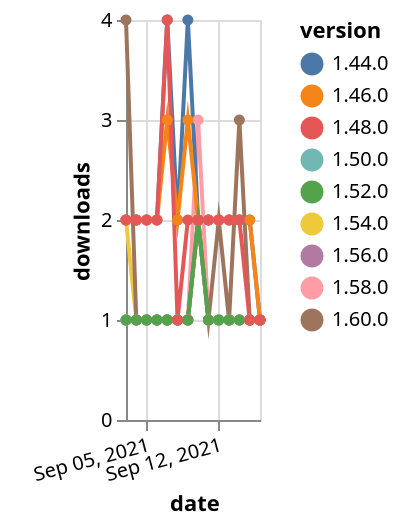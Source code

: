 {"$schema": "https://vega.github.io/schema/vega-lite/v5.json", "description": "A simple bar chart with embedded data.", "data": {"values": [{"date": "2021-09-03", "total": 173, "delta": 1, "version": "1.56.0"}, {"date": "2021-09-04", "total": 174, "delta": 1, "version": "1.56.0"}, {"date": "2021-09-05", "total": 175, "delta": 1, "version": "1.56.0"}, {"date": "2021-09-06", "total": 176, "delta": 1, "version": "1.56.0"}, {"date": "2021-09-07", "total": 177, "delta": 1, "version": "1.56.0"}, {"date": "2021-09-08", "total": 178, "delta": 1, "version": "1.56.0"}, {"date": "2021-09-09", "total": 179, "delta": 1, "version": "1.56.0"}, {"date": "2021-09-10", "total": 181, "delta": 2, "version": "1.56.0"}, {"date": "2021-09-11", "total": 182, "delta": 1, "version": "1.56.0"}, {"date": "2021-09-12", "total": 183, "delta": 1, "version": "1.56.0"}, {"date": "2021-09-13", "total": 184, "delta": 1, "version": "1.56.0"}, {"date": "2021-09-14", "total": 185, "delta": 1, "version": "1.56.0"}, {"date": "2021-09-15", "total": 186, "delta": 1, "version": "1.56.0"}, {"date": "2021-09-16", "total": 187, "delta": 1, "version": "1.56.0"}, {"date": "2021-09-03", "total": 192, "delta": 2, "version": "1.54.0"}, {"date": "2021-09-04", "total": 193, "delta": 1, "version": "1.54.0"}, {"date": "2021-09-05", "total": 194, "delta": 1, "version": "1.54.0"}, {"date": "2021-09-06", "total": 195, "delta": 1, "version": "1.54.0"}, {"date": "2021-09-07", "total": 196, "delta": 1, "version": "1.54.0"}, {"date": "2021-09-08", "total": 197, "delta": 1, "version": "1.54.0"}, {"date": "2021-09-09", "total": 198, "delta": 1, "version": "1.54.0"}, {"date": "2021-09-10", "total": 200, "delta": 2, "version": "1.54.0"}, {"date": "2021-09-11", "total": 201, "delta": 1, "version": "1.54.0"}, {"date": "2021-09-12", "total": 202, "delta": 1, "version": "1.54.0"}, {"date": "2021-09-13", "total": 203, "delta": 1, "version": "1.54.0"}, {"date": "2021-09-14", "total": 204, "delta": 1, "version": "1.54.0"}, {"date": "2021-09-15", "total": 205, "delta": 1, "version": "1.54.0"}, {"date": "2021-09-16", "total": 206, "delta": 1, "version": "1.54.0"}, {"date": "2021-09-03", "total": 206, "delta": 1, "version": "1.58.0"}, {"date": "2021-09-04", "total": 207, "delta": 1, "version": "1.58.0"}, {"date": "2021-09-05", "total": 208, "delta": 1, "version": "1.58.0"}, {"date": "2021-09-06", "total": 209, "delta": 1, "version": "1.58.0"}, {"date": "2021-09-07", "total": 210, "delta": 1, "version": "1.58.0"}, {"date": "2021-09-08", "total": 211, "delta": 1, "version": "1.58.0"}, {"date": "2021-09-09", "total": 212, "delta": 1, "version": "1.58.0"}, {"date": "2021-09-10", "total": 215, "delta": 3, "version": "1.58.0"}, {"date": "2021-09-11", "total": 216, "delta": 1, "version": "1.58.0"}, {"date": "2021-09-12", "total": 217, "delta": 1, "version": "1.58.0"}, {"date": "2021-09-13", "total": 218, "delta": 1, "version": "1.58.0"}, {"date": "2021-09-14", "total": 219, "delta": 1, "version": "1.58.0"}, {"date": "2021-09-15", "total": 220, "delta": 1, "version": "1.58.0"}, {"date": "2021-09-16", "total": 221, "delta": 1, "version": "1.58.0"}, {"date": "2021-09-03", "total": 255, "delta": 1, "version": "1.50.0"}, {"date": "2021-09-04", "total": 256, "delta": 1, "version": "1.50.0"}, {"date": "2021-09-05", "total": 257, "delta": 1, "version": "1.50.0"}, {"date": "2021-09-06", "total": 258, "delta": 1, "version": "1.50.0"}, {"date": "2021-09-07", "total": 259, "delta": 1, "version": "1.50.0"}, {"date": "2021-09-08", "total": 260, "delta": 1, "version": "1.50.0"}, {"date": "2021-09-09", "total": 261, "delta": 1, "version": "1.50.0"}, {"date": "2021-09-10", "total": 263, "delta": 2, "version": "1.50.0"}, {"date": "2021-09-11", "total": 264, "delta": 1, "version": "1.50.0"}, {"date": "2021-09-12", "total": 265, "delta": 1, "version": "1.50.0"}, {"date": "2021-09-13", "total": 266, "delta": 1, "version": "1.50.0"}, {"date": "2021-09-14", "total": 267, "delta": 1, "version": "1.50.0"}, {"date": "2021-09-15", "total": 268, "delta": 1, "version": "1.50.0"}, {"date": "2021-09-16", "total": 269, "delta": 1, "version": "1.50.0"}, {"date": "2021-09-03", "total": 3105, "delta": 2, "version": "1.44.0"}, {"date": "2021-09-04", "total": 3107, "delta": 2, "version": "1.44.0"}, {"date": "2021-09-05", "total": 3109, "delta": 2, "version": "1.44.0"}, {"date": "2021-09-06", "total": 3111, "delta": 2, "version": "1.44.0"}, {"date": "2021-09-07", "total": 3115, "delta": 4, "version": "1.44.0"}, {"date": "2021-09-08", "total": 3117, "delta": 2, "version": "1.44.0"}, {"date": "2021-09-09", "total": 3121, "delta": 4, "version": "1.44.0"}, {"date": "2021-09-10", "total": 3123, "delta": 2, "version": "1.44.0"}, {"date": "2021-09-11", "total": 3125, "delta": 2, "version": "1.44.0"}, {"date": "2021-09-12", "total": 3127, "delta": 2, "version": "1.44.0"}, {"date": "2021-09-13", "total": 3129, "delta": 2, "version": "1.44.0"}, {"date": "2021-09-14", "total": 3131, "delta": 2, "version": "1.44.0"}, {"date": "2021-09-15", "total": 3133, "delta": 2, "version": "1.44.0"}, {"date": "2021-09-16", "total": 3134, "delta": 1, "version": "1.44.0"}, {"date": "2021-09-03", "total": 132, "delta": 4, "version": "1.60.0"}, {"date": "2021-09-04", "total": 133, "delta": 1, "version": "1.60.0"}, {"date": "2021-09-05", "total": 134, "delta": 1, "version": "1.60.0"}, {"date": "2021-09-06", "total": 135, "delta": 1, "version": "1.60.0"}, {"date": "2021-09-07", "total": 136, "delta": 1, "version": "1.60.0"}, {"date": "2021-09-08", "total": 137, "delta": 1, "version": "1.60.0"}, {"date": "2021-09-09", "total": 138, "delta": 1, "version": "1.60.0"}, {"date": "2021-09-10", "total": 140, "delta": 2, "version": "1.60.0"}, {"date": "2021-09-11", "total": 141, "delta": 1, "version": "1.60.0"}, {"date": "2021-09-12", "total": 143, "delta": 2, "version": "1.60.0"}, {"date": "2021-09-13", "total": 144, "delta": 1, "version": "1.60.0"}, {"date": "2021-09-14", "total": 147, "delta": 3, "version": "1.60.0"}, {"date": "2021-09-15", "total": 148, "delta": 1, "version": "1.60.0"}, {"date": "2021-09-16", "total": 149, "delta": 1, "version": "1.60.0"}, {"date": "2021-09-03", "total": 2600, "delta": 2, "version": "1.46.0"}, {"date": "2021-09-04", "total": 2602, "delta": 2, "version": "1.46.0"}, {"date": "2021-09-05", "total": 2604, "delta": 2, "version": "1.46.0"}, {"date": "2021-09-06", "total": 2606, "delta": 2, "version": "1.46.0"}, {"date": "2021-09-07", "total": 2609, "delta": 3, "version": "1.46.0"}, {"date": "2021-09-08", "total": 2611, "delta": 2, "version": "1.46.0"}, {"date": "2021-09-09", "total": 2614, "delta": 3, "version": "1.46.0"}, {"date": "2021-09-10", "total": 2616, "delta": 2, "version": "1.46.0"}, {"date": "2021-09-11", "total": 2618, "delta": 2, "version": "1.46.0"}, {"date": "2021-09-12", "total": 2620, "delta": 2, "version": "1.46.0"}, {"date": "2021-09-13", "total": 2622, "delta": 2, "version": "1.46.0"}, {"date": "2021-09-14", "total": 2624, "delta": 2, "version": "1.46.0"}, {"date": "2021-09-15", "total": 2626, "delta": 2, "version": "1.46.0"}, {"date": "2021-09-16", "total": 2627, "delta": 1, "version": "1.46.0"}, {"date": "2021-09-03", "total": 201, "delta": 1, "version": "1.52.0"}, {"date": "2021-09-04", "total": 202, "delta": 1, "version": "1.52.0"}, {"date": "2021-09-05", "total": 203, "delta": 1, "version": "1.52.0"}, {"date": "2021-09-06", "total": 204, "delta": 1, "version": "1.52.0"}, {"date": "2021-09-07", "total": 205, "delta": 1, "version": "1.52.0"}, {"date": "2021-09-08", "total": 206, "delta": 1, "version": "1.52.0"}, {"date": "2021-09-09", "total": 207, "delta": 1, "version": "1.52.0"}, {"date": "2021-09-10", "total": 209, "delta": 2, "version": "1.52.0"}, {"date": "2021-09-11", "total": 210, "delta": 1, "version": "1.52.0"}, {"date": "2021-09-12", "total": 211, "delta": 1, "version": "1.52.0"}, {"date": "2021-09-13", "total": 212, "delta": 1, "version": "1.52.0"}, {"date": "2021-09-14", "total": 213, "delta": 1, "version": "1.52.0"}, {"date": "2021-09-15", "total": 214, "delta": 1, "version": "1.52.0"}, {"date": "2021-09-16", "total": 215, "delta": 1, "version": "1.52.0"}, {"date": "2021-09-03", "total": 2400, "delta": 2, "version": "1.48.0"}, {"date": "2021-09-04", "total": 2402, "delta": 2, "version": "1.48.0"}, {"date": "2021-09-05", "total": 2404, "delta": 2, "version": "1.48.0"}, {"date": "2021-09-06", "total": 2406, "delta": 2, "version": "1.48.0"}, {"date": "2021-09-07", "total": 2410, "delta": 4, "version": "1.48.0"}, {"date": "2021-09-08", "total": 2411, "delta": 1, "version": "1.48.0"}, {"date": "2021-09-09", "total": 2413, "delta": 2, "version": "1.48.0"}, {"date": "2021-09-10", "total": 2415, "delta": 2, "version": "1.48.0"}, {"date": "2021-09-11", "total": 2417, "delta": 2, "version": "1.48.0"}, {"date": "2021-09-12", "total": 2419, "delta": 2, "version": "1.48.0"}, {"date": "2021-09-13", "total": 2421, "delta": 2, "version": "1.48.0"}, {"date": "2021-09-14", "total": 2423, "delta": 2, "version": "1.48.0"}, {"date": "2021-09-15", "total": 2424, "delta": 1, "version": "1.48.0"}, {"date": "2021-09-16", "total": 2425, "delta": 1, "version": "1.48.0"}]}, "width": "container", "mark": {"type": "line", "point": {"filled": true}}, "encoding": {"x": {"field": "date", "type": "temporal", "timeUnit": "yearmonthdate", "title": "date", "axis": {"labelAngle": -15}}, "y": {"field": "delta", "type": "quantitative", "title": "downloads"}, "color": {"field": "version", "type": "nominal"}, "tooltip": {"field": "delta"}}}